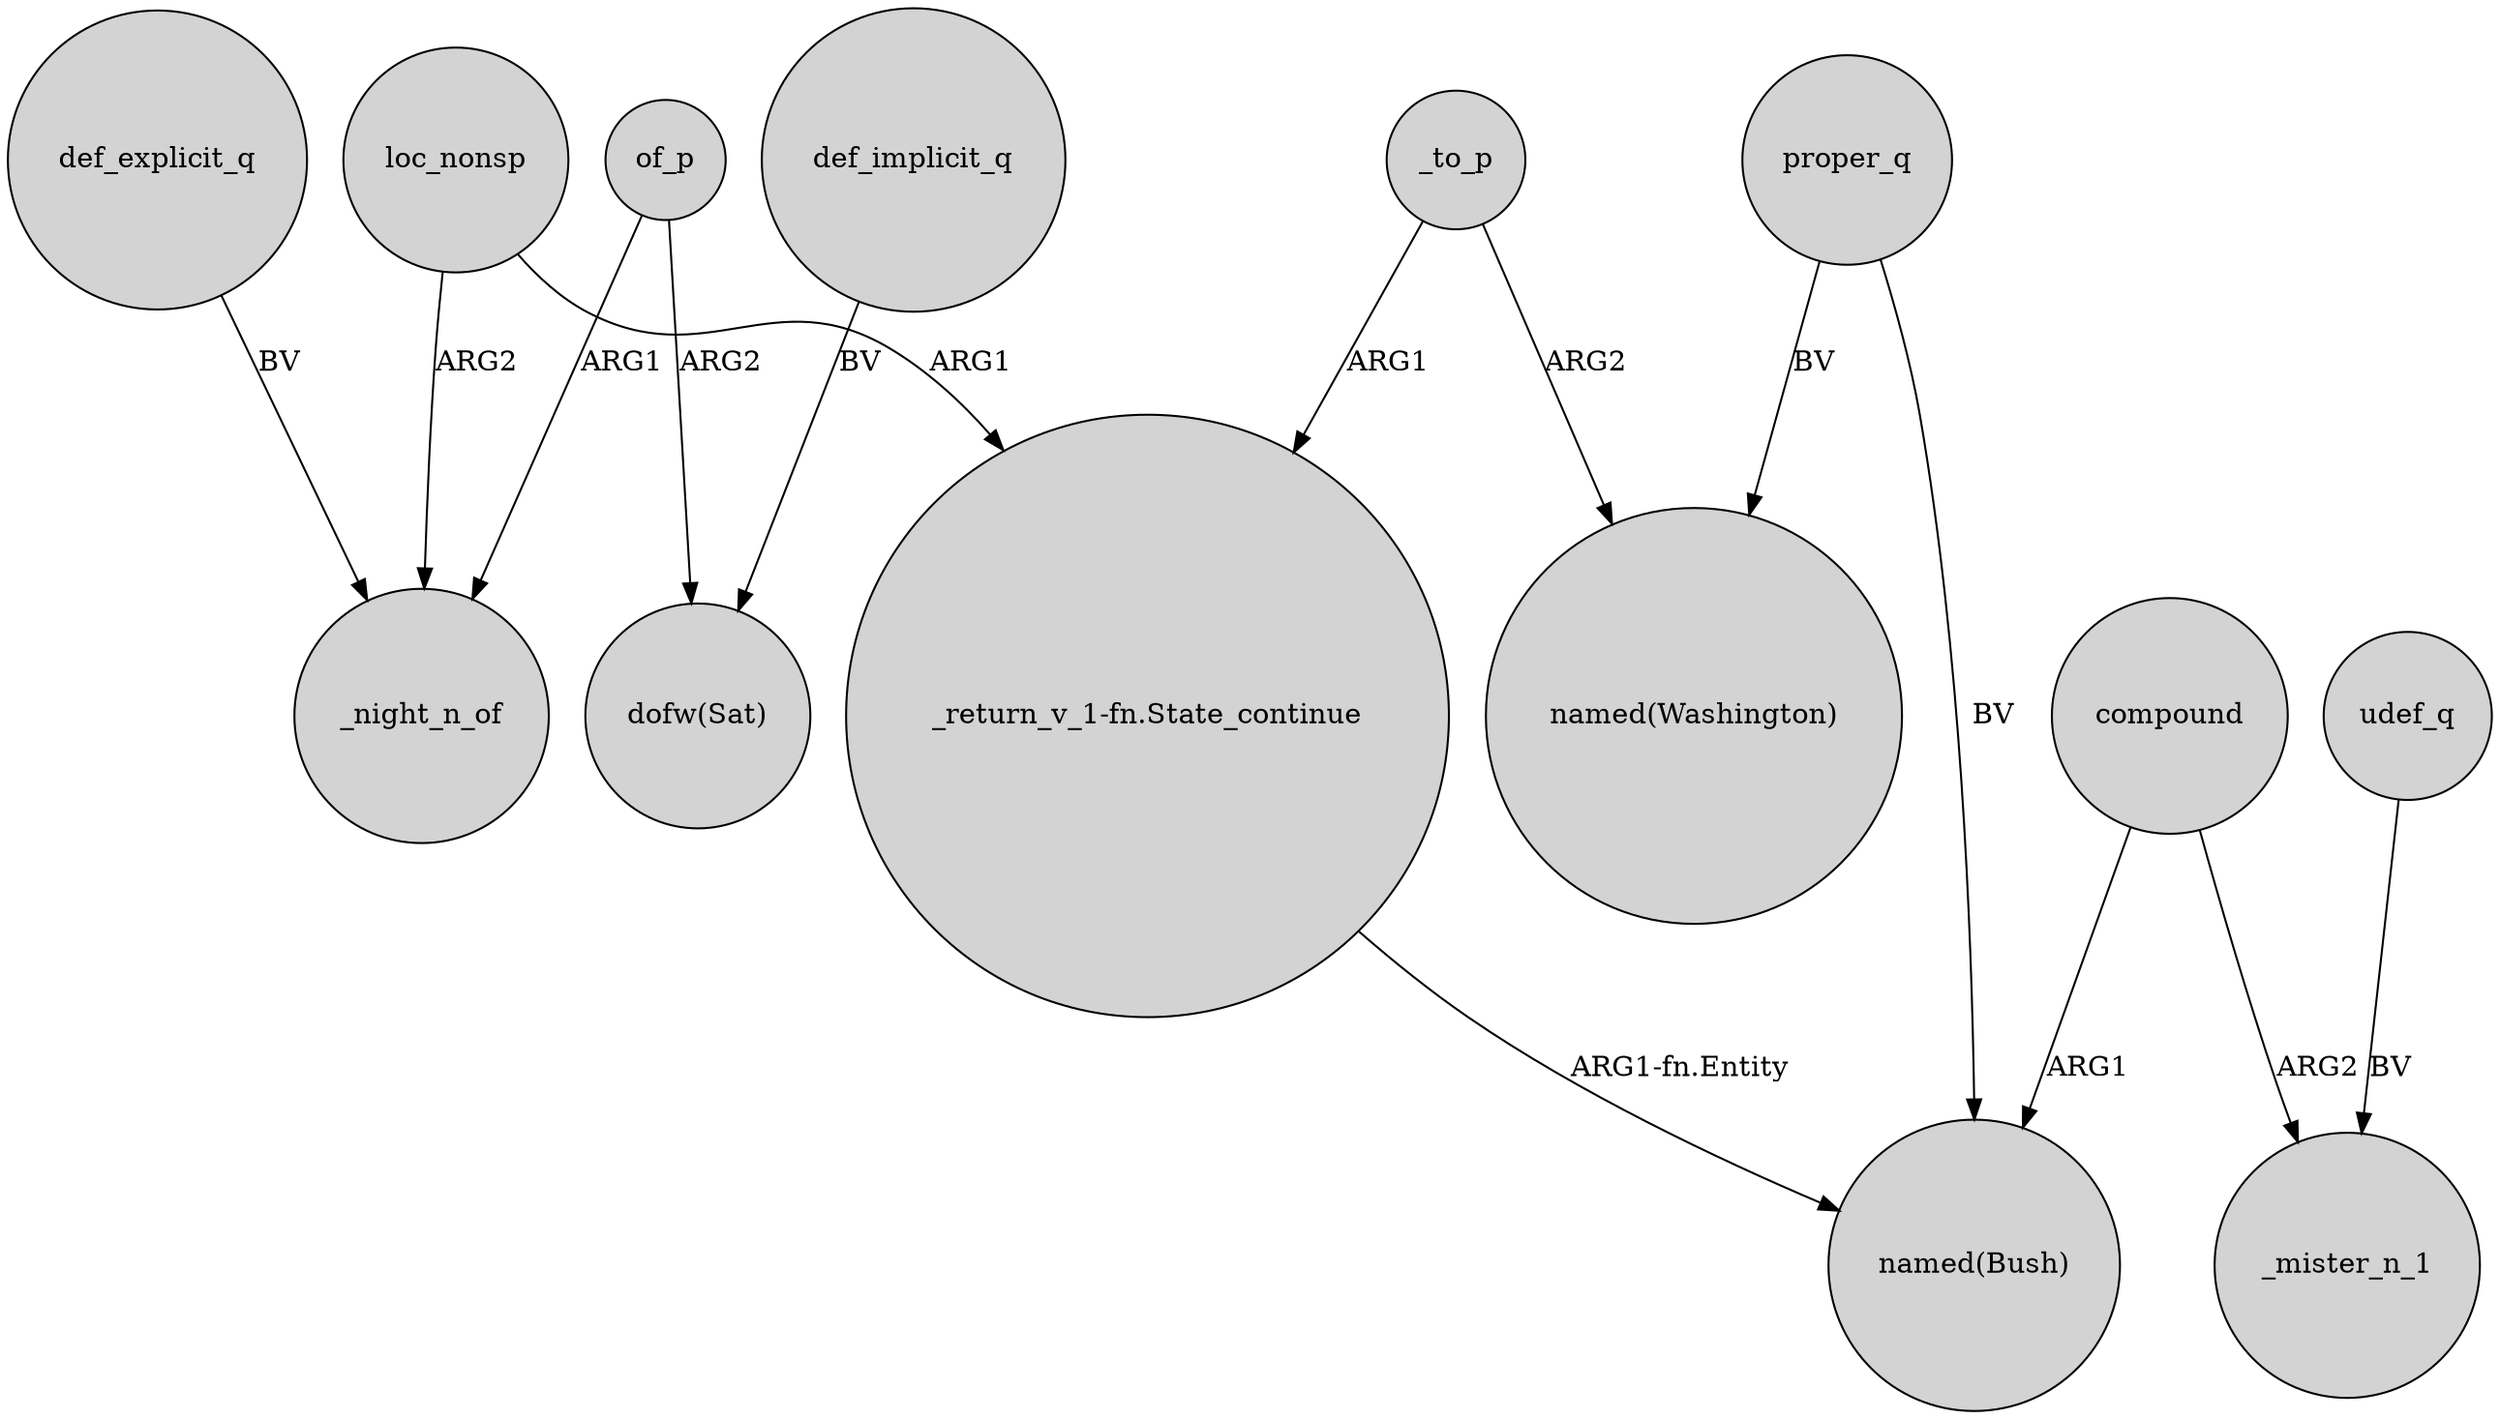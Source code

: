 digraph {
	node [shape=circle style=filled]
	loc_nonsp -> _night_n_of [label=ARG2]
	def_implicit_q -> "dofw(Sat)" [label=BV]
	compound -> "named(Bush)" [label=ARG1]
	def_explicit_q -> _night_n_of [label=BV]
	compound -> _mister_n_1 [label=ARG2]
	udef_q -> _mister_n_1 [label=BV]
	of_p -> "dofw(Sat)" [label=ARG2]
	of_p -> _night_n_of [label=ARG1]
	loc_nonsp -> "_return_v_1-fn.State_continue" [label=ARG1]
	"_return_v_1-fn.State_continue" -> "named(Bush)" [label="ARG1-fn.Entity"]
	proper_q -> "named(Washington)" [label=BV]
	_to_p -> "named(Washington)" [label=ARG2]
	proper_q -> "named(Bush)" [label=BV]
	_to_p -> "_return_v_1-fn.State_continue" [label=ARG1]
}
